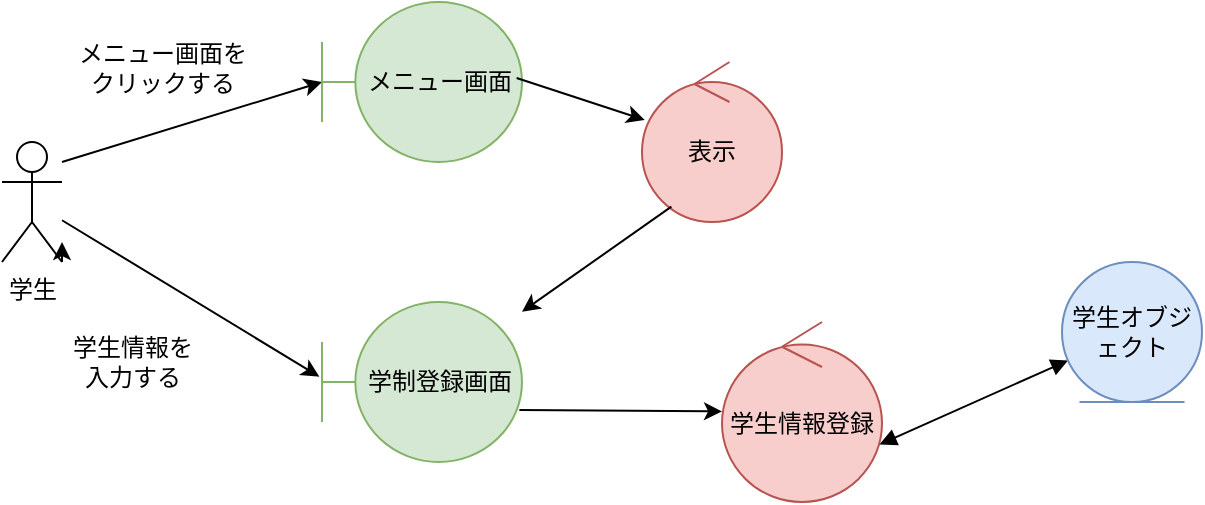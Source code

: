 <mxfile>
    <diagram id="2fzwzV-_AoZZnBf2Ze95" name="ページ1">
        <mxGraphModel dx="680" dy="847" grid="1" gridSize="10" guides="1" tooltips="1" connect="1" arrows="1" fold="1" page="1" pageScale="1" pageWidth="827" pageHeight="1169" math="0" shadow="0">
            <root>
                <mxCell id="0"/>
                <mxCell id="1" parent="0"/>
                <mxCell id="UzeekeSZYN8J35G30nVM-2" value="" style="endArrow=classic;html=1;rounded=0;entryX=0;entryY=0.5;entryDx=0;entryDy=0;" parent="1" edge="1">
                    <mxGeometry width="50" height="50" relative="1" as="geometry">
                        <mxPoint x="160" y="150" as="sourcePoint"/>
                        <mxPoint x="290" y="110" as="targetPoint"/>
                    </mxGeometry>
                </mxCell>
                <mxCell id="UzeekeSZYN8J35G30nVM-19" style="edgeStyle=orthogonalEdgeStyle;rounded=0;orthogonalLoop=1;jettySize=auto;html=1;exitX=1;exitY=1;exitDx=0;exitDy=0;exitPerimeter=0;" parent="1" source="UzeekeSZYN8J35G30nVM-4" edge="1">
                    <mxGeometry relative="1" as="geometry">
                        <mxPoint x="160" y="190" as="targetPoint"/>
                    </mxGeometry>
                </mxCell>
                <mxCell id="UzeekeSZYN8J35G30nVM-4" value="学生" style="shape=umlActor;verticalLabelPosition=bottom;verticalAlign=top;html=1;" parent="1" vertex="1">
                    <mxGeometry x="130" y="140" width="30" height="60" as="geometry"/>
                </mxCell>
                <mxCell id="UzeekeSZYN8J35G30nVM-7" value="メニュー画面" style="shape=umlBoundary;whiteSpace=wrap;html=1;fillColor=#d5e8d4;strokeColor=#82b366;" parent="1" vertex="1">
                    <mxGeometry x="290" y="70" width="100" height="80" as="geometry"/>
                </mxCell>
                <mxCell id="UzeekeSZYN8J35G30nVM-8" value="メニュー画面を&lt;div&gt;クリックする&lt;/div&gt;" style="text;html=1;align=center;verticalAlign=middle;resizable=0;points=[];autosize=1;strokeColor=none;fillColor=none;" parent="1" vertex="1">
                    <mxGeometry x="155" y="83" width="110" height="40" as="geometry"/>
                </mxCell>
                <mxCell id="UzeekeSZYN8J35G30nVM-9" value="" style="endArrow=classic;html=1;rounded=0;exitX=0.973;exitY=0.475;exitDx=0;exitDy=0;exitPerimeter=0;" parent="1" source="UzeekeSZYN8J35G30nVM-7" target="UzeekeSZYN8J35G30nVM-10" edge="1">
                    <mxGeometry width="50" height="50" relative="1" as="geometry">
                        <mxPoint x="390" y="360" as="sourcePoint"/>
                        <mxPoint x="500" y="120" as="targetPoint"/>
                    </mxGeometry>
                </mxCell>
                <mxCell id="UzeekeSZYN8J35G30nVM-10" value="表示" style="ellipse;shape=umlControl;whiteSpace=wrap;html=1;fillColor=#f8cecc;strokeColor=#b85450;" parent="1" vertex="1">
                    <mxGeometry x="450" y="100" width="70" height="80" as="geometry"/>
                </mxCell>
                <mxCell id="UzeekeSZYN8J35G30nVM-11" value="" style="endArrow=classic;html=1;rounded=0;exitX=0.21;exitY=0.904;exitDx=0;exitDy=0;exitPerimeter=0;" parent="1" source="UzeekeSZYN8J35G30nVM-10" target="UzeekeSZYN8J35G30nVM-12" edge="1">
                    <mxGeometry width="50" height="50" relative="1" as="geometry">
                        <mxPoint x="390" y="360" as="sourcePoint"/>
                        <mxPoint x="380" y="230" as="targetPoint"/>
                    </mxGeometry>
                </mxCell>
                <mxCell id="UzeekeSZYN8J35G30nVM-12" value="学制登録画面" style="shape=umlBoundary;whiteSpace=wrap;html=1;fillColor=#d5e8d4;strokeColor=#82b366;" parent="1" vertex="1">
                    <mxGeometry x="290" y="220" width="100" height="80" as="geometry"/>
                </mxCell>
                <mxCell id="UzeekeSZYN8J35G30nVM-13" value="" style="endArrow=classic;html=1;rounded=0;entryX=-0.013;entryY=0.467;entryDx=0;entryDy=0;entryPerimeter=0;" parent="1" source="UzeekeSZYN8J35G30nVM-4" target="UzeekeSZYN8J35G30nVM-12" edge="1">
                    <mxGeometry width="50" height="50" relative="1" as="geometry">
                        <mxPoint x="390" y="360" as="sourcePoint"/>
                        <mxPoint x="440" y="310" as="targetPoint"/>
                    </mxGeometry>
                </mxCell>
                <mxCell id="UzeekeSZYN8J35G30nVM-14" value="学生情報を&lt;div&gt;入力する&lt;/div&gt;" style="text;html=1;align=center;verticalAlign=middle;resizable=0;points=[];autosize=1;strokeColor=none;fillColor=none;" parent="1" vertex="1">
                    <mxGeometry x="155" y="230" width="80" height="40" as="geometry"/>
                </mxCell>
                <mxCell id="UzeekeSZYN8J35G30nVM-15" value="学生情報登録" style="ellipse;shape=umlControl;whiteSpace=wrap;html=1;fillColor=#f8cecc;strokeColor=#b85450;" parent="1" vertex="1">
                    <mxGeometry x="490" y="230" width="80" height="90" as="geometry"/>
                </mxCell>
                <mxCell id="UzeekeSZYN8J35G30nVM-16" value="" style="endArrow=classic;html=1;rounded=0;exitX=0.987;exitY=0.675;exitDx=0;exitDy=0;exitPerimeter=0;" parent="1" source="UzeekeSZYN8J35G30nVM-12" target="UzeekeSZYN8J35G30nVM-15" edge="1">
                    <mxGeometry width="50" height="50" relative="1" as="geometry">
                        <mxPoint x="480" y="320" as="sourcePoint"/>
                        <mxPoint x="530" y="270" as="targetPoint"/>
                    </mxGeometry>
                </mxCell>
                <mxCell id="UzeekeSZYN8J35G30nVM-17" value="" style="endArrow=block;startArrow=block;endFill=1;startFill=1;html=1;rounded=0;exitX=0.985;exitY=0.68;exitDx=0;exitDy=0;exitPerimeter=0;" parent="1" source="UzeekeSZYN8J35G30nVM-15" target="UzeekeSZYN8J35G30nVM-18" edge="1">
                    <mxGeometry width="160" relative="1" as="geometry">
                        <mxPoint x="550" y="350" as="sourcePoint"/>
                        <mxPoint x="710" y="350" as="targetPoint"/>
                    </mxGeometry>
                </mxCell>
                <mxCell id="UzeekeSZYN8J35G30nVM-18" value="学生オブジェクト" style="ellipse;shape=umlEntity;whiteSpace=wrap;html=1;fillColor=#dae8fc;strokeColor=#6c8ebf;" parent="1" vertex="1">
                    <mxGeometry x="660" y="200" width="70" height="70" as="geometry"/>
                </mxCell>
            </root>
        </mxGraphModel>
    </diagram>
</mxfile>